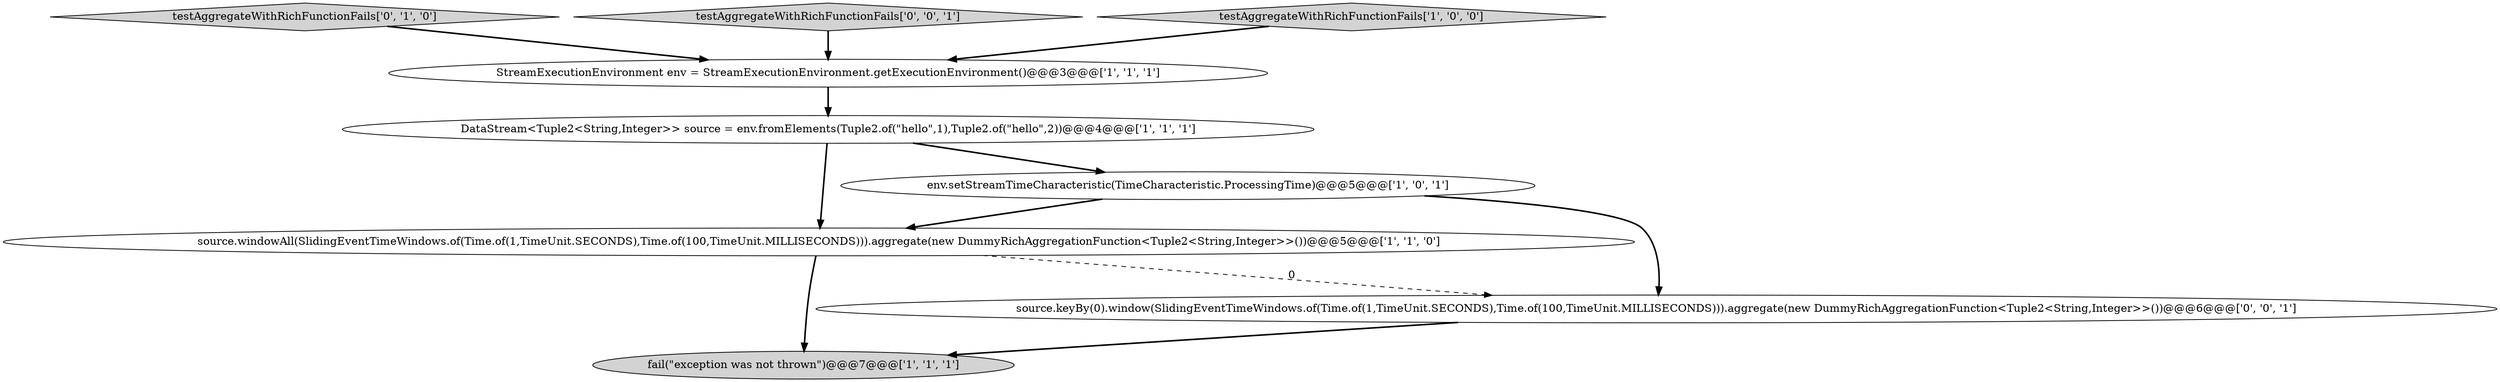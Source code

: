 digraph {
6 [style = filled, label = "testAggregateWithRichFunctionFails['0', '1', '0']", fillcolor = lightgray, shape = diamond image = "AAA0AAABBB2BBB"];
2 [style = filled, label = "fail(\"exception was not thrown\")@@@7@@@['1', '1', '1']", fillcolor = lightgray, shape = ellipse image = "AAA0AAABBB1BBB"];
7 [style = filled, label = "testAggregateWithRichFunctionFails['0', '0', '1']", fillcolor = lightgray, shape = diamond image = "AAA0AAABBB3BBB"];
4 [style = filled, label = "DataStream<Tuple2<String,Integer>> source = env.fromElements(Tuple2.of(\"hello\",1),Tuple2.of(\"hello\",2))@@@4@@@['1', '1', '1']", fillcolor = white, shape = ellipse image = "AAA0AAABBB1BBB"];
5 [style = filled, label = "testAggregateWithRichFunctionFails['1', '0', '0']", fillcolor = lightgray, shape = diamond image = "AAA0AAABBB1BBB"];
8 [style = filled, label = "source.keyBy(0).window(SlidingEventTimeWindows.of(Time.of(1,TimeUnit.SECONDS),Time.of(100,TimeUnit.MILLISECONDS))).aggregate(new DummyRichAggregationFunction<Tuple2<String,Integer>>())@@@6@@@['0', '0', '1']", fillcolor = white, shape = ellipse image = "AAA0AAABBB3BBB"];
3 [style = filled, label = "source.windowAll(SlidingEventTimeWindows.of(Time.of(1,TimeUnit.SECONDS),Time.of(100,TimeUnit.MILLISECONDS))).aggregate(new DummyRichAggregationFunction<Tuple2<String,Integer>>())@@@5@@@['1', '1', '0']", fillcolor = white, shape = ellipse image = "AAA0AAABBB1BBB"];
0 [style = filled, label = "StreamExecutionEnvironment env = StreamExecutionEnvironment.getExecutionEnvironment()@@@3@@@['1', '1', '1']", fillcolor = white, shape = ellipse image = "AAA0AAABBB1BBB"];
1 [style = filled, label = "env.setStreamTimeCharacteristic(TimeCharacteristic.ProcessingTime)@@@5@@@['1', '0', '1']", fillcolor = white, shape = ellipse image = "AAA0AAABBB1BBB"];
1->3 [style = bold, label=""];
3->8 [style = dashed, label="0"];
4->3 [style = bold, label=""];
4->1 [style = bold, label=""];
7->0 [style = bold, label=""];
6->0 [style = bold, label=""];
1->8 [style = bold, label=""];
3->2 [style = bold, label=""];
5->0 [style = bold, label=""];
8->2 [style = bold, label=""];
0->4 [style = bold, label=""];
}
